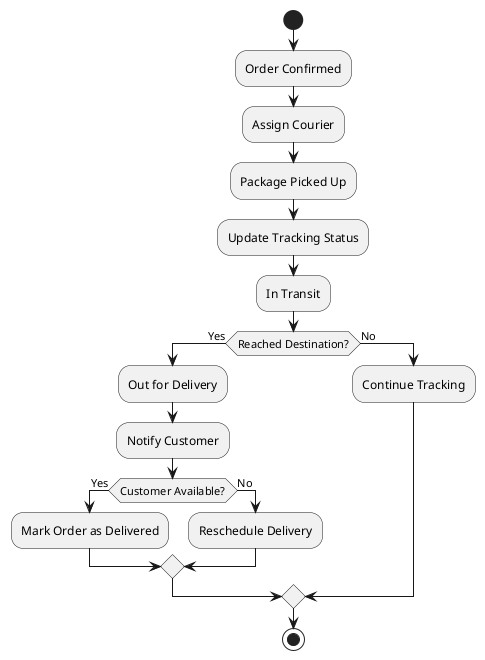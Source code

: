 @startuml
start
:Order Confirmed;
:Assign Courier;
:Package Picked Up;
:Update Tracking Status;
:In Transit;
if (Reached Destination?) then (Yes)
    :Out for Delivery;
    :Notify Customer;
    if (Customer Available?) then (Yes)
        :Mark Order as Delivered;
    else (No)
        :Reschedule Delivery;
    endif
else (No)
    :Continue Tracking;
endif
stop
@enduml
